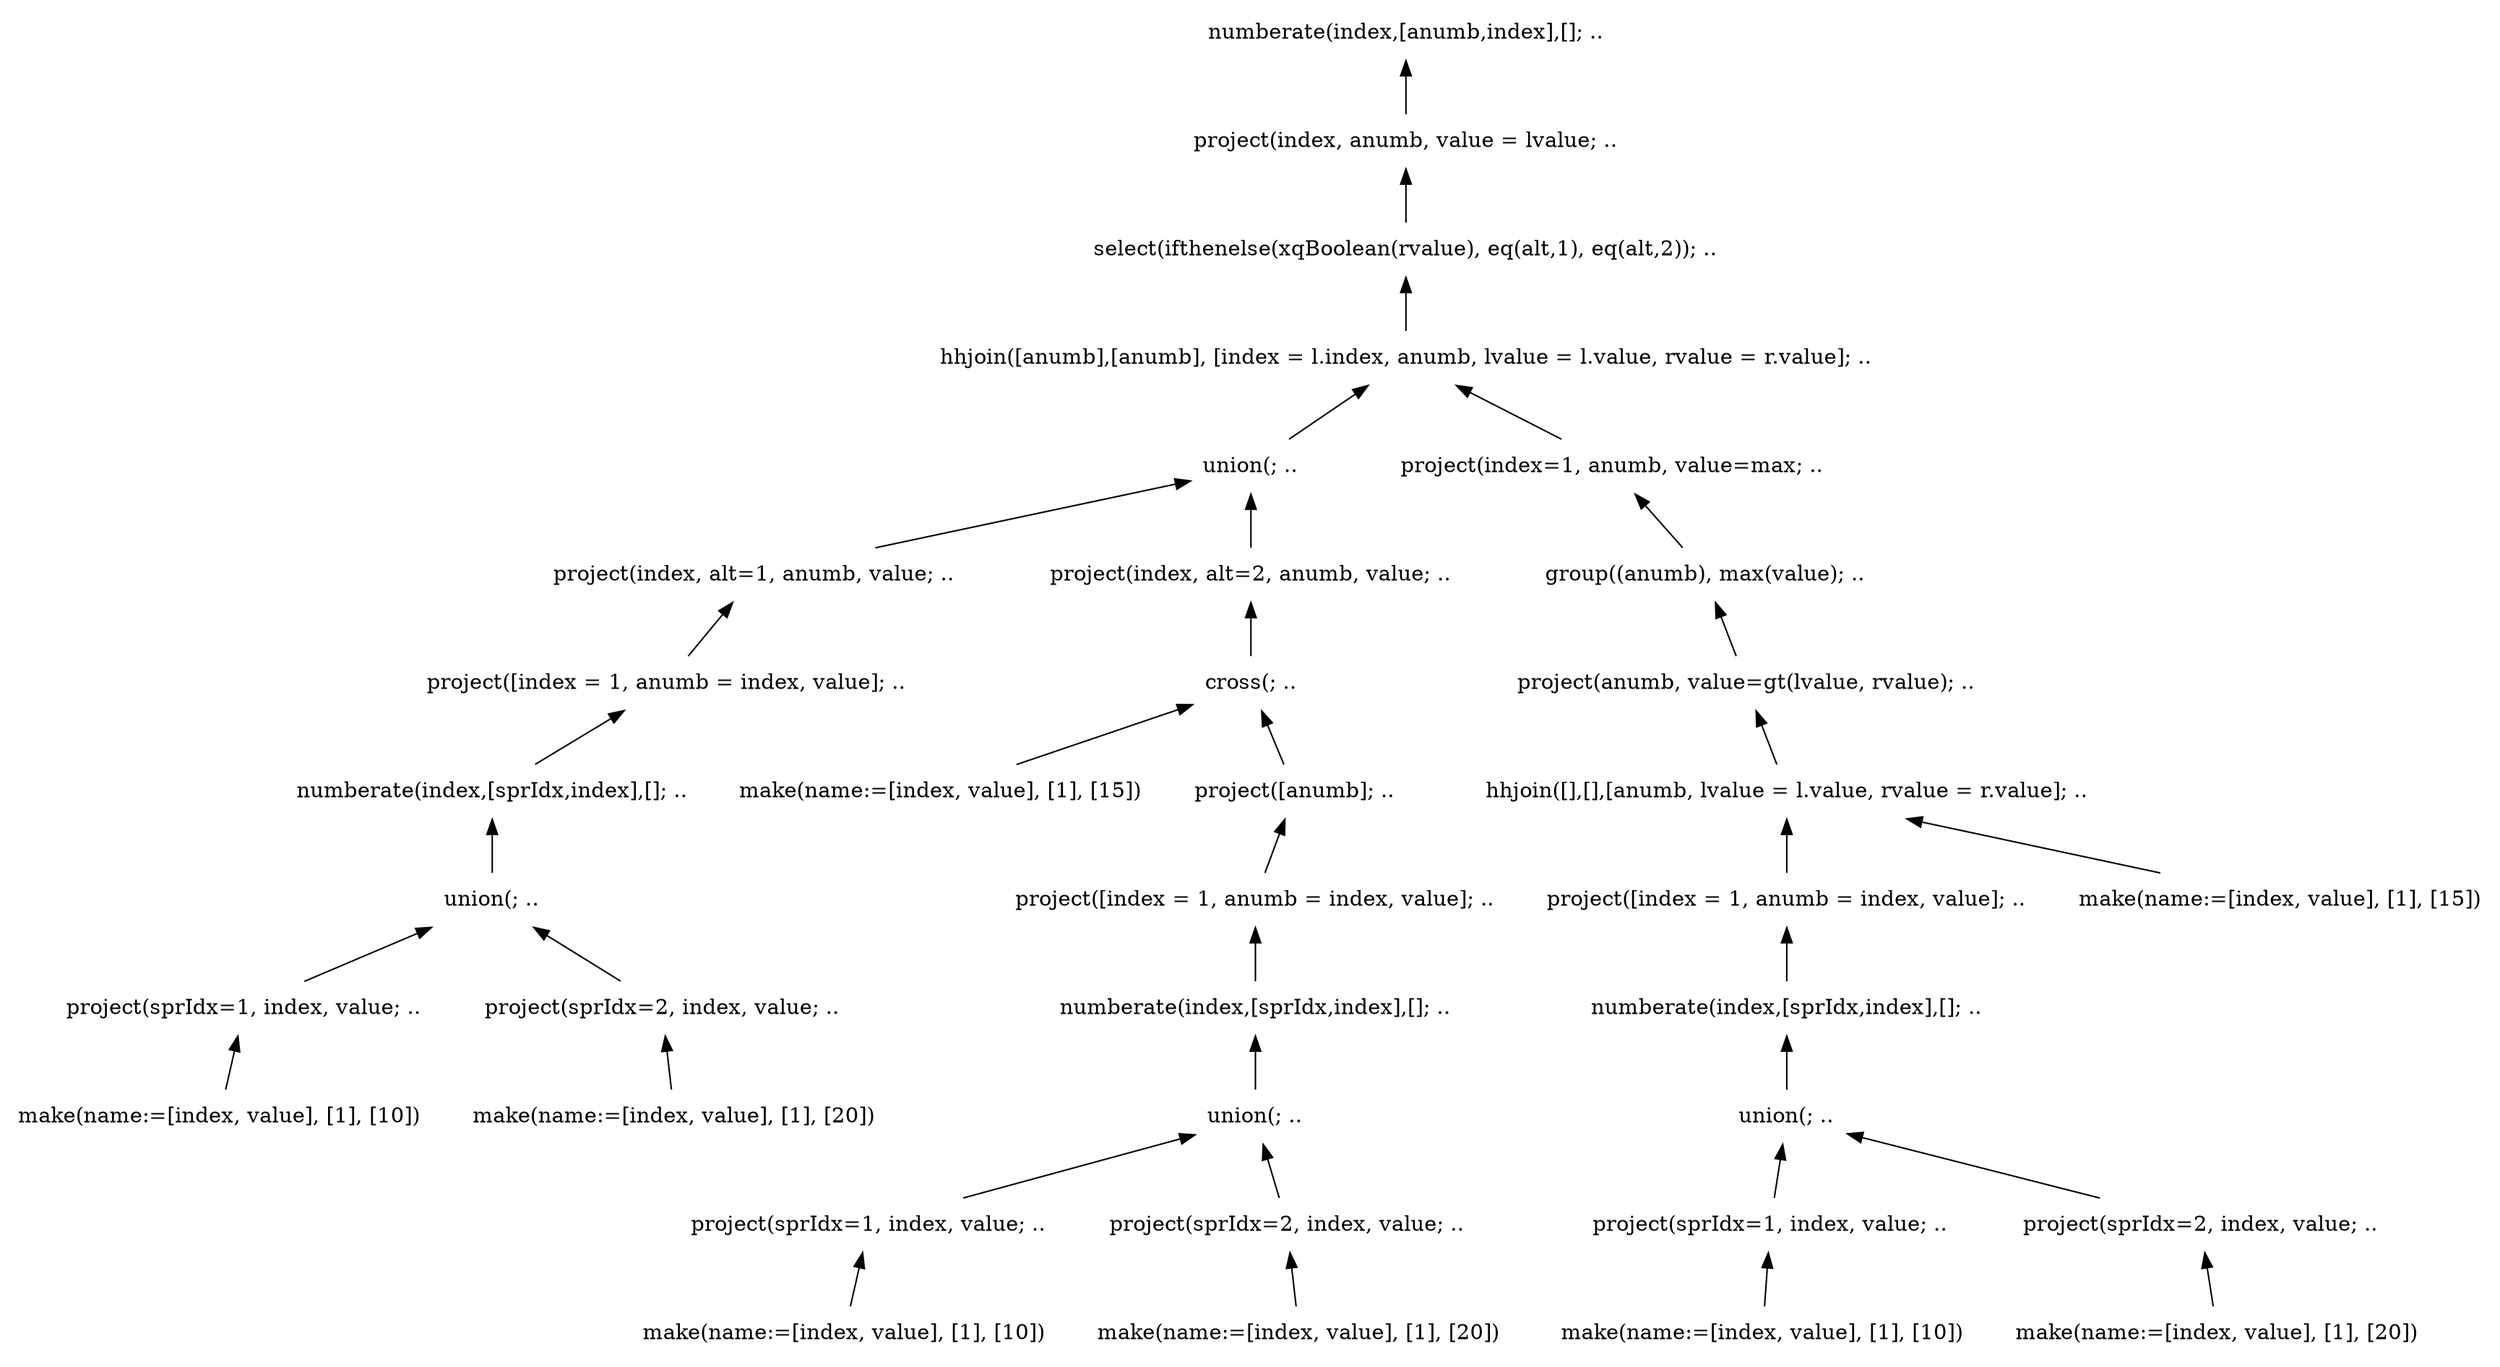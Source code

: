 digraph AST {
edge [color=black, dir=both, weight=1, fontcolor=black, arrowhead=none, arrowtail=normal]
node [shape=plaintext]
numberate1 [label="numberate(index,[anumb,index],[]; .."]
  numberate1 -> project2
project2 [label="project(index, anumb, value = lvalue; .."]
    project2 -> select3
select3 [label="select(ifthenelse(xqBoolean(rvalue), eq(alt,1), eq(alt,2)); .."]
      select3 -> hhjoin4
hhjoin4 [label="hhjoin([anumb],[anumb], [index = l.index, anumb, lvalue = l.value, rvalue = r.value]; .."]
        hhjoin4 -> union5
union5 [label="union(; .."]
          union5 -> project6
project6 [label="project(index, alt=1, anumb, value; .."]
            project6 -> project7
project7 [label="project([index = 1, anumb = index, value]; .."]
              project7 -> numberate8
numberate8 [label="numberate(index,[sprIdx,index],[]; .."]
                numberate8 -> union9
union9 [label="union(; .."]
                  union9 -> project10
project10 [label="project(sprIdx=1, index, value; .."]
                    project10 -> make11
make11 [label="make(name:=[index, value], [1], [10])"]
                    union9 -> project12
project12 [label="project(sprIdx=2, index, value; .."]
                      project12 -> make13
make13 [label="make(name:=[index, value], [1], [20])"]
            union5 -> project14
project14 [label="project(index, alt=2, anumb, value; .."]
              project14 -> cross15
cross15 [label="cross(; .."]
                cross15 -> make16
make16 [label="make(name:=[index, value], [1], [15])"]
                  cross15 -> project17
project17 [label="project([anumb]; .."]
                    project17 -> project18
project18 [label="project([index = 1, anumb = index, value]; .."]
                      project18 -> numberate19
numberate19 [label="numberate(index,[sprIdx,index],[]; .."]
                        numberate19 -> union20
union20 [label="union(; .."]
                          union20 -> project21
project21 [label="project(sprIdx=1, index, value; .."]
                            project21 -> make22
make22 [label="make(name:=[index, value], [1], [10])"]
                            union20 -> project23
project23 [label="project(sprIdx=2, index, value; .."]
                              project23 -> make24
make24 [label="make(name:=[index, value], [1], [20])"]
          hhjoin4 -> project25
project25 [label="project(index=1, anumb, value=max; .."]
            project25 -> group26
group26 [label="group((anumb), max(value); .."]
              group26 -> project27
project27 [label="project(anumb, value=gt(lvalue, rvalue); .."]
                project27 -> hhjoin28
hhjoin28 [label="hhjoin([],[],[anumb, lvalue = l.value, rvalue = r.value]; .."]
                  hhjoin28 -> project29
project29 [label="project([index = 1, anumb = index, value]; .."]
                    project29 -> numberate30
numberate30 [label="numberate(index,[sprIdx,index],[]; .."]
                      numberate30 -> union31
union31 [label="union(; .."]
                        union31 -> project32
project32 [label="project(sprIdx=1, index, value; .."]
                          project32 -> make33
make33 [label="make(name:=[index, value], [1], [10])"]
                          union31 -> project34
project34 [label="project(sprIdx=2, index, value; .."]
                            project34 -> make35
make35 [label="make(name:=[index, value], [1], [20])"]
                    hhjoin28 -> make36
make36 [label="make(name:=[index, value], [1], [15])"]

}